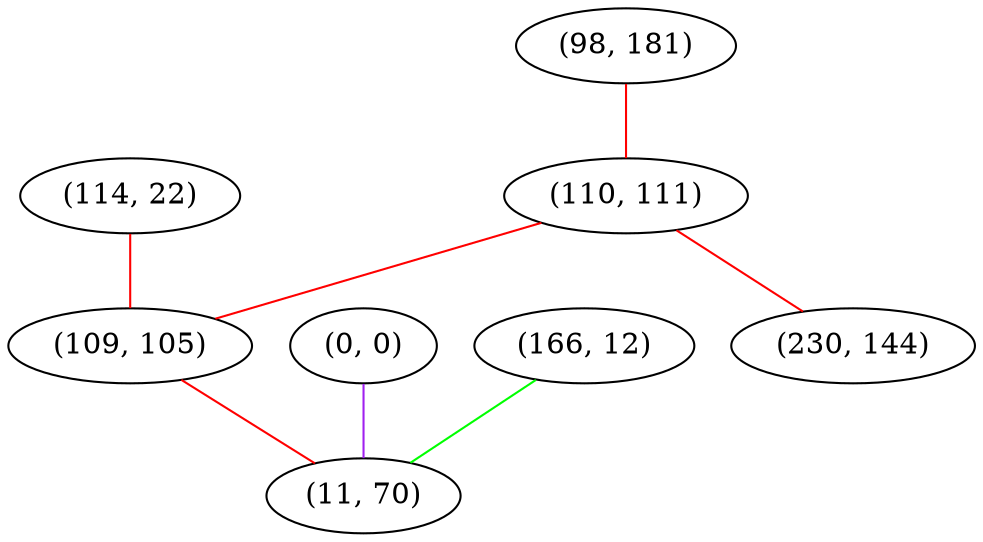 graph "" {
"(114, 22)";
"(98, 181)";
"(0, 0)";
"(110, 111)";
"(166, 12)";
"(109, 105)";
"(230, 144)";
"(11, 70)";
"(114, 22)" -- "(109, 105)"  [color=red, key=0, weight=1];
"(98, 181)" -- "(110, 111)"  [color=red, key=0, weight=1];
"(0, 0)" -- "(11, 70)"  [color=purple, key=0, weight=4];
"(110, 111)" -- "(109, 105)"  [color=red, key=0, weight=1];
"(110, 111)" -- "(230, 144)"  [color=red, key=0, weight=1];
"(166, 12)" -- "(11, 70)"  [color=green, key=0, weight=2];
"(109, 105)" -- "(11, 70)"  [color=red, key=0, weight=1];
}

